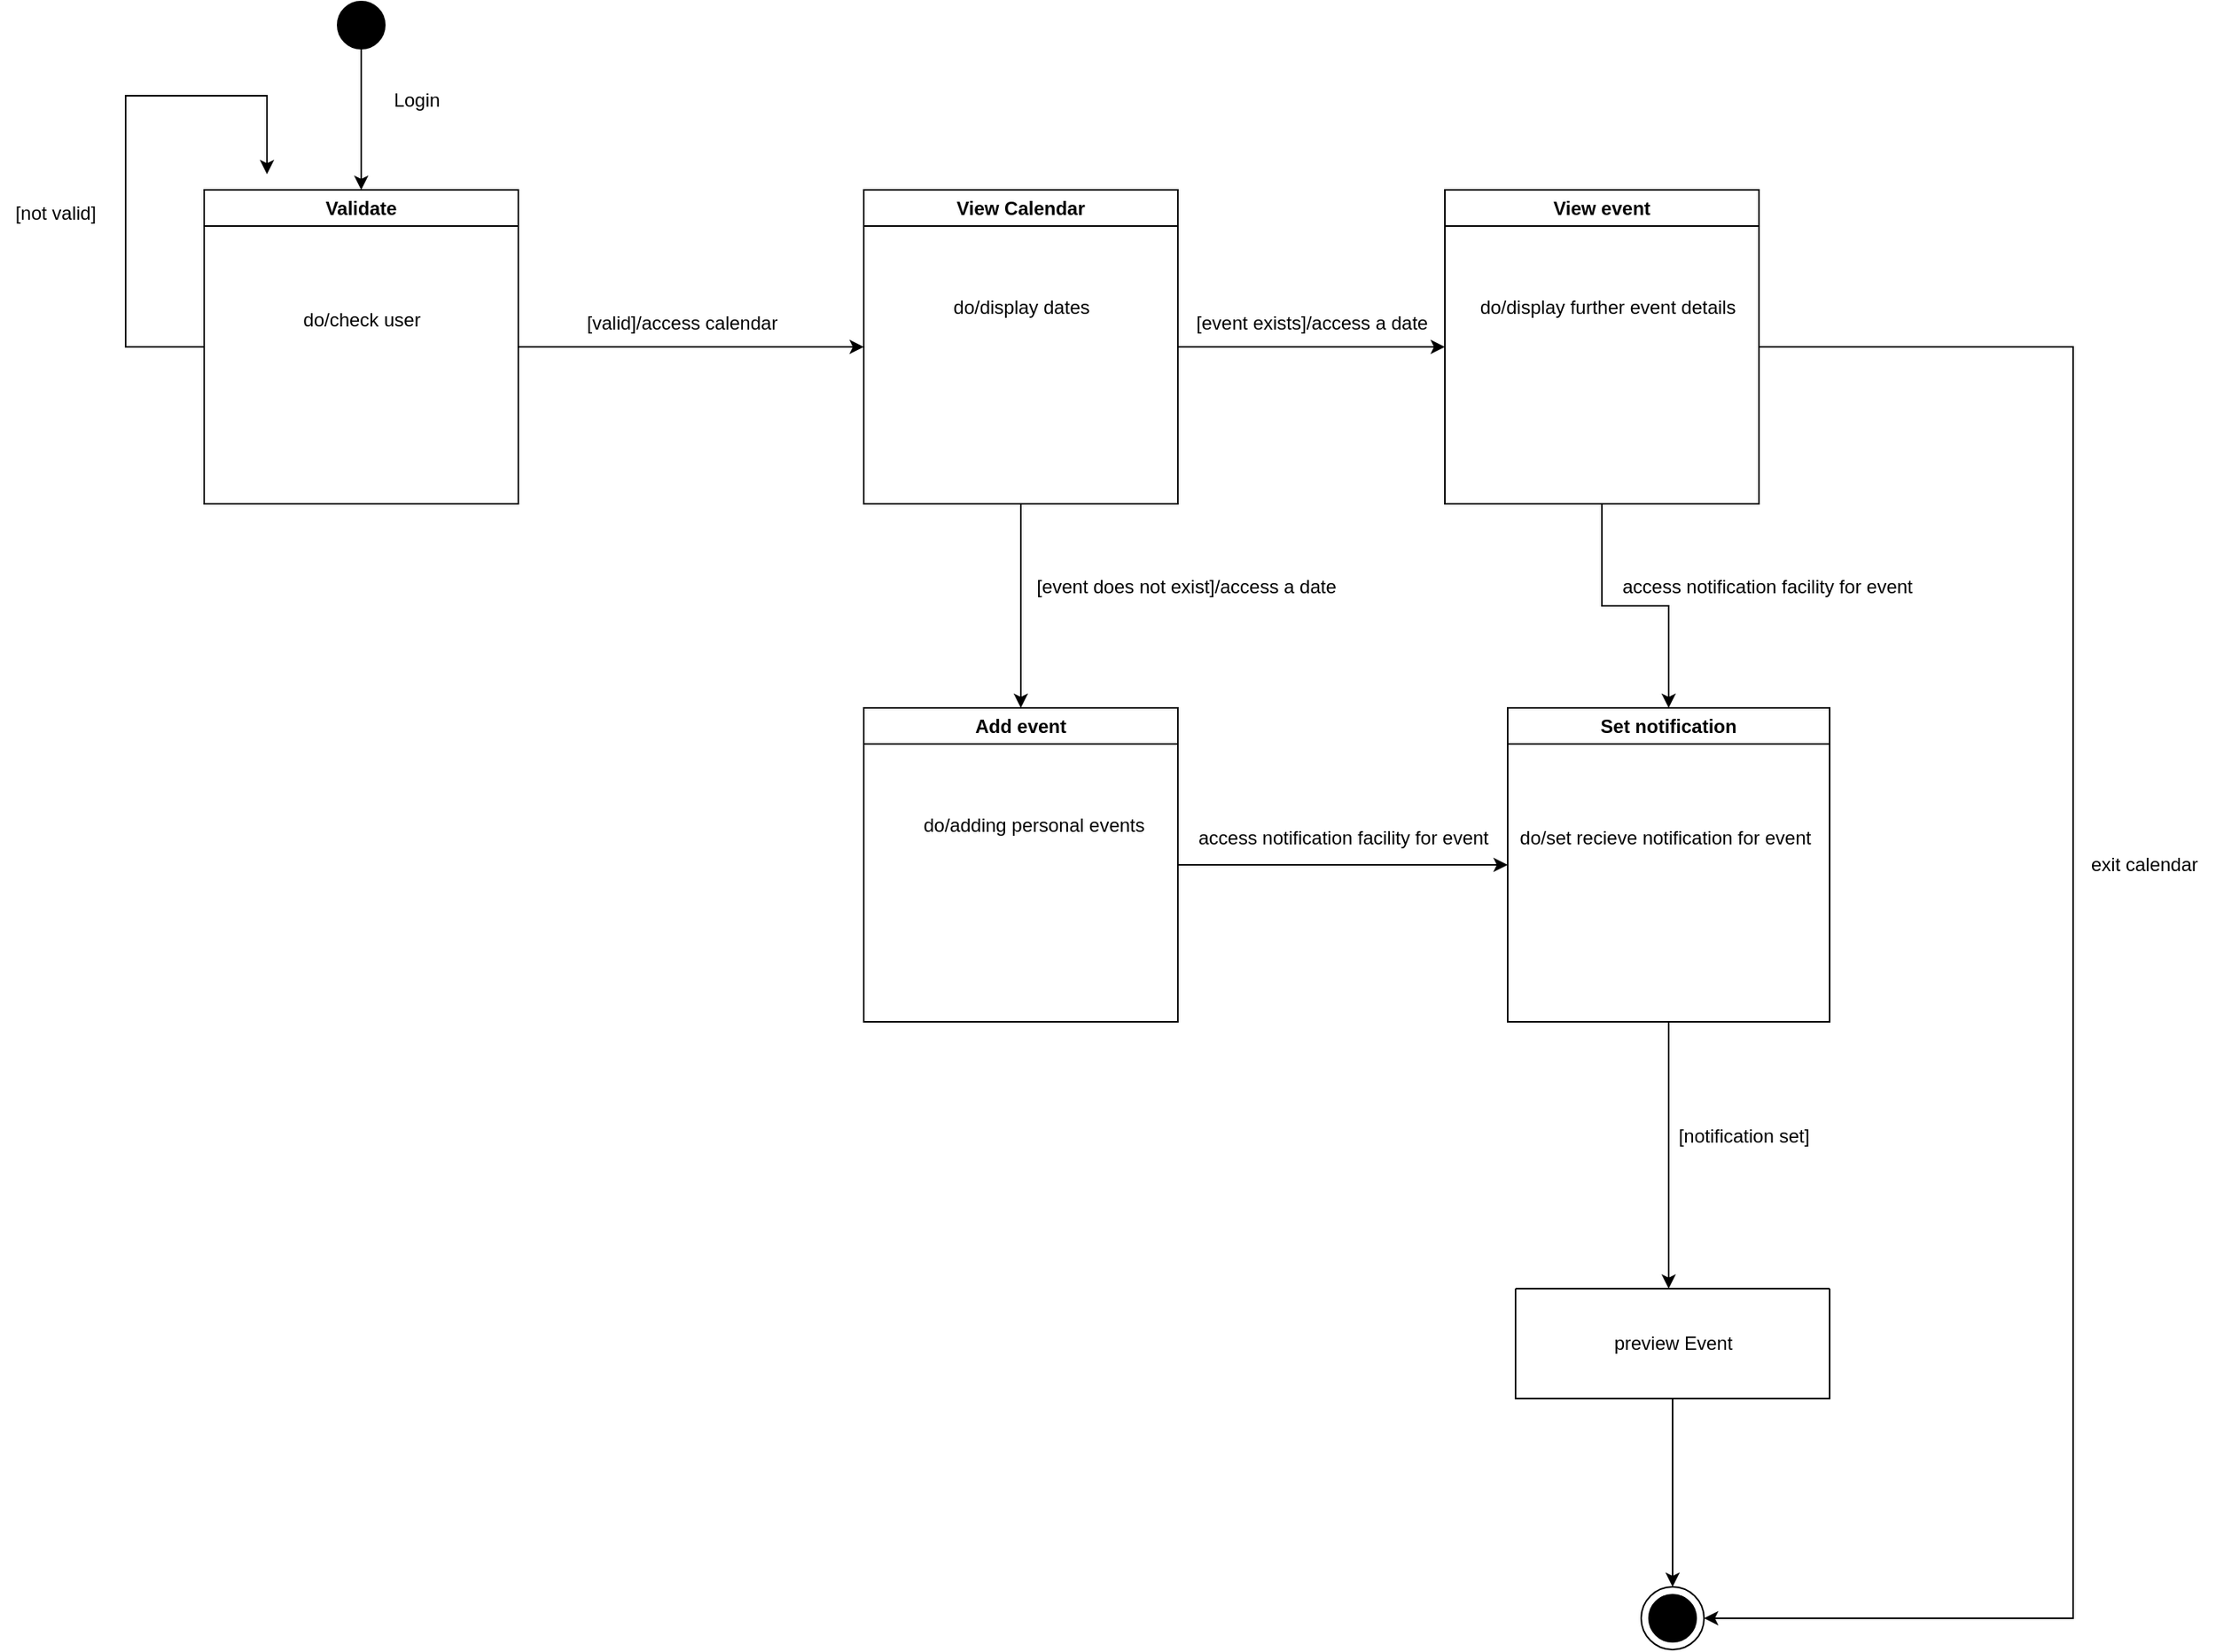 <mxfile version="22.1.11" type="device">
  <diagram name="Page-1" id="00LbwMymcekWZyXn05xI">
    <mxGraphModel dx="1363" dy="761" grid="1" gridSize="10" guides="1" tooltips="1" connect="1" arrows="1" fold="1" page="1" pageScale="1" pageWidth="827" pageHeight="1169" math="0" shadow="0">
      <root>
        <mxCell id="0" />
        <mxCell id="1" parent="0" />
        <mxCell id="OhNUB4fjHs72dxbzbb0K-1" style="edgeStyle=orthogonalEdgeStyle;rounded=0;orthogonalLoop=1;jettySize=auto;html=1;entryX=0.5;entryY=0;entryDx=0;entryDy=0;" edge="1" parent="1" source="OhNUB4fjHs72dxbzbb0K-2" target="OhNUB4fjHs72dxbzbb0K-4">
          <mxGeometry relative="1" as="geometry" />
        </mxCell>
        <mxCell id="OhNUB4fjHs72dxbzbb0K-2" value="" style="ellipse;whiteSpace=wrap;html=1;aspect=fixed;fillColor=#000000;" vertex="1" parent="1">
          <mxGeometry x="265" y="60" width="30" height="30" as="geometry" />
        </mxCell>
        <mxCell id="OhNUB4fjHs72dxbzbb0K-3" style="edgeStyle=orthogonalEdgeStyle;rounded=0;orthogonalLoop=1;jettySize=auto;html=1;exitX=0;exitY=0;exitDx=0;exitDy=0;" edge="1" parent="1" source="OhNUB4fjHs72dxbzbb0K-4">
          <mxGeometry relative="1" as="geometry">
            <mxPoint x="220" y="170" as="targetPoint" />
            <Array as="points">
              <mxPoint x="180" y="280" />
              <mxPoint x="130" y="280" />
              <mxPoint x="130" y="120" />
              <mxPoint x="220" y="120" />
            </Array>
          </mxGeometry>
        </mxCell>
        <mxCell id="OhNUB4fjHs72dxbzbb0K-9" style="edgeStyle=orthogonalEdgeStyle;rounded=0;orthogonalLoop=1;jettySize=auto;html=1;entryX=0;entryY=0.5;entryDx=0;entryDy=0;" edge="1" parent="1" source="OhNUB4fjHs72dxbzbb0K-4" target="OhNUB4fjHs72dxbzbb0K-8">
          <mxGeometry relative="1" as="geometry" />
        </mxCell>
        <mxCell id="OhNUB4fjHs72dxbzbb0K-4" value="Validate" style="swimlane;whiteSpace=wrap;html=1;" vertex="1" parent="1">
          <mxGeometry x="180" y="180" width="200" height="200" as="geometry" />
        </mxCell>
        <mxCell id="OhNUB4fjHs72dxbzbb0K-5" value="do/check user" style="text;html=1;align=center;verticalAlign=middle;resizable=0;points=[];autosize=1;strokeColor=none;fillColor=none;" vertex="1" parent="OhNUB4fjHs72dxbzbb0K-4">
          <mxGeometry x="50" y="68" width="100" height="30" as="geometry" />
        </mxCell>
        <mxCell id="OhNUB4fjHs72dxbzbb0K-6" value="Login" style="text;html=1;align=center;verticalAlign=middle;resizable=0;points=[];autosize=1;strokeColor=none;fillColor=none;" vertex="1" parent="1">
          <mxGeometry x="290" y="108" width="50" height="30" as="geometry" />
        </mxCell>
        <mxCell id="OhNUB4fjHs72dxbzbb0K-7" value="[not valid]" style="text;html=1;align=center;verticalAlign=middle;resizable=0;points=[];autosize=1;strokeColor=none;fillColor=none;" vertex="1" parent="1">
          <mxGeometry x="50" y="180" width="70" height="30" as="geometry" />
        </mxCell>
        <mxCell id="OhNUB4fjHs72dxbzbb0K-13" style="edgeStyle=orthogonalEdgeStyle;rounded=0;orthogonalLoop=1;jettySize=auto;html=1;entryX=0;entryY=0.5;entryDx=0;entryDy=0;" edge="1" parent="1" source="OhNUB4fjHs72dxbzbb0K-8" target="OhNUB4fjHs72dxbzbb0K-12">
          <mxGeometry relative="1" as="geometry" />
        </mxCell>
        <mxCell id="OhNUB4fjHs72dxbzbb0K-17" style="edgeStyle=orthogonalEdgeStyle;rounded=0;orthogonalLoop=1;jettySize=auto;html=1;entryX=0.5;entryY=0;entryDx=0;entryDy=0;" edge="1" parent="1" source="OhNUB4fjHs72dxbzbb0K-8" target="OhNUB4fjHs72dxbzbb0K-16">
          <mxGeometry relative="1" as="geometry" />
        </mxCell>
        <mxCell id="OhNUB4fjHs72dxbzbb0K-8" value="View Calendar" style="swimlane;whiteSpace=wrap;html=1;" vertex="1" parent="1">
          <mxGeometry x="600" y="180" width="200" height="200" as="geometry" />
        </mxCell>
        <mxCell id="OhNUB4fjHs72dxbzbb0K-11" value="do/display dates" style="text;html=1;align=center;verticalAlign=middle;resizable=0;points=[];autosize=1;strokeColor=none;fillColor=none;" vertex="1" parent="OhNUB4fjHs72dxbzbb0K-8">
          <mxGeometry x="45" y="60" width="110" height="30" as="geometry" />
        </mxCell>
        <mxCell id="OhNUB4fjHs72dxbzbb0K-10" value="[valid]/access calendar" style="text;html=1;align=center;verticalAlign=middle;resizable=0;points=[];autosize=1;strokeColor=none;fillColor=none;" vertex="1" parent="1">
          <mxGeometry x="414" y="250" width="140" height="30" as="geometry" />
        </mxCell>
        <mxCell id="OhNUB4fjHs72dxbzbb0K-26" style="edgeStyle=orthogonalEdgeStyle;rounded=0;orthogonalLoop=1;jettySize=auto;html=1;entryX=0.5;entryY=0;entryDx=0;entryDy=0;" edge="1" parent="1" source="OhNUB4fjHs72dxbzbb0K-12" target="OhNUB4fjHs72dxbzbb0K-23">
          <mxGeometry relative="1" as="geometry" />
        </mxCell>
        <mxCell id="OhNUB4fjHs72dxbzbb0K-32" style="edgeStyle=orthogonalEdgeStyle;rounded=0;orthogonalLoop=1;jettySize=auto;html=1;entryX=1;entryY=0.5;entryDx=0;entryDy=0;" edge="1" parent="1" source="OhNUB4fjHs72dxbzbb0K-12" target="OhNUB4fjHs72dxbzbb0K-30">
          <mxGeometry relative="1" as="geometry">
            <mxPoint x="1390" y="900" as="targetPoint" />
            <Array as="points">
              <mxPoint x="1370" y="280" />
              <mxPoint x="1370" y="1090" />
            </Array>
          </mxGeometry>
        </mxCell>
        <mxCell id="OhNUB4fjHs72dxbzbb0K-12" value="View event" style="swimlane;whiteSpace=wrap;html=1;" vertex="1" parent="1">
          <mxGeometry x="970" y="180" width="200" height="200" as="geometry" />
        </mxCell>
        <mxCell id="OhNUB4fjHs72dxbzbb0K-15" value="do/display further event details&amp;nbsp;" style="text;html=1;align=center;verticalAlign=middle;resizable=0;points=[];autosize=1;strokeColor=none;fillColor=none;" vertex="1" parent="OhNUB4fjHs72dxbzbb0K-12">
          <mxGeometry x="10" y="60" width="190" height="30" as="geometry" />
        </mxCell>
        <mxCell id="OhNUB4fjHs72dxbzbb0K-14" value="[event exists]/access a date" style="text;html=1;align=center;verticalAlign=middle;resizable=0;points=[];autosize=1;strokeColor=none;fillColor=none;" vertex="1" parent="1">
          <mxGeometry x="800" y="250" width="170" height="30" as="geometry" />
        </mxCell>
        <mxCell id="OhNUB4fjHs72dxbzbb0K-24" style="edgeStyle=orthogonalEdgeStyle;rounded=0;orthogonalLoop=1;jettySize=auto;html=1;entryX=0;entryY=0.5;entryDx=0;entryDy=0;" edge="1" parent="1" source="OhNUB4fjHs72dxbzbb0K-16" target="OhNUB4fjHs72dxbzbb0K-23">
          <mxGeometry relative="1" as="geometry" />
        </mxCell>
        <mxCell id="OhNUB4fjHs72dxbzbb0K-16" value="Add event" style="swimlane;whiteSpace=wrap;html=1;" vertex="1" parent="1">
          <mxGeometry x="600" y="510" width="200" height="200" as="geometry" />
        </mxCell>
        <mxCell id="OhNUB4fjHs72dxbzbb0K-19" value="do/adding personal events" style="text;html=1;align=center;verticalAlign=middle;resizable=0;points=[];autosize=1;strokeColor=none;fillColor=none;" vertex="1" parent="OhNUB4fjHs72dxbzbb0K-16">
          <mxGeometry x="27.5" y="60" width="160" height="30" as="geometry" />
        </mxCell>
        <mxCell id="OhNUB4fjHs72dxbzbb0K-18" value="[event does not exist]/access a date" style="text;html=1;align=center;verticalAlign=middle;resizable=0;points=[];autosize=1;strokeColor=none;fillColor=none;" vertex="1" parent="1">
          <mxGeometry x="700" y="418" width="210" height="30" as="geometry" />
        </mxCell>
        <mxCell id="OhNUB4fjHs72dxbzbb0K-29" style="edgeStyle=orthogonalEdgeStyle;rounded=0;orthogonalLoop=1;jettySize=auto;html=1;" edge="1" parent="1" source="OhNUB4fjHs72dxbzbb0K-23">
          <mxGeometry relative="1" as="geometry">
            <mxPoint x="1112.5" y="880" as="targetPoint" />
          </mxGeometry>
        </mxCell>
        <mxCell id="OhNUB4fjHs72dxbzbb0K-23" value="Set notification" style="swimlane;whiteSpace=wrap;html=1;" vertex="1" parent="1">
          <mxGeometry x="1010" y="510" width="205" height="200" as="geometry" />
        </mxCell>
        <mxCell id="OhNUB4fjHs72dxbzbb0K-28" value="do/set recieve notification for event" style="text;html=1;align=center;verticalAlign=middle;resizable=0;points=[];autosize=1;strokeColor=none;fillColor=none;" vertex="1" parent="OhNUB4fjHs72dxbzbb0K-23">
          <mxGeometry x="-5" y="68" width="210" height="30" as="geometry" />
        </mxCell>
        <mxCell id="OhNUB4fjHs72dxbzbb0K-25" value="access notification facility for event" style="text;html=1;align=center;verticalAlign=middle;resizable=0;points=[];autosize=1;strokeColor=none;fillColor=none;" vertex="1" parent="1">
          <mxGeometry x="800" y="578" width="210" height="30" as="geometry" />
        </mxCell>
        <mxCell id="OhNUB4fjHs72dxbzbb0K-27" value="access notification facility for event" style="text;html=1;align=center;verticalAlign=middle;resizable=0;points=[];autosize=1;strokeColor=none;fillColor=none;" vertex="1" parent="1">
          <mxGeometry x="1070" y="418" width="210" height="30" as="geometry" />
        </mxCell>
        <mxCell id="OhNUB4fjHs72dxbzbb0K-30" value="" style="ellipse;whiteSpace=wrap;html=1;aspect=fixed;" vertex="1" parent="1">
          <mxGeometry x="1095" y="1070" width="40" height="40" as="geometry" />
        </mxCell>
        <mxCell id="OhNUB4fjHs72dxbzbb0K-31" value="" style="ellipse;whiteSpace=wrap;html=1;aspect=fixed;fillColor=#000000;" vertex="1" parent="1">
          <mxGeometry x="1100" y="1075" width="30" height="30" as="geometry" />
        </mxCell>
        <mxCell id="OhNUB4fjHs72dxbzbb0K-33" value="exit calendar" style="text;html=1;align=center;verticalAlign=middle;resizable=0;points=[];autosize=1;strokeColor=none;fillColor=none;" vertex="1" parent="1">
          <mxGeometry x="1370" y="595" width="90" height="30" as="geometry" />
        </mxCell>
        <mxCell id="OhNUB4fjHs72dxbzbb0K-39" style="edgeStyle=orthogonalEdgeStyle;rounded=0;orthogonalLoop=1;jettySize=auto;html=1;entryX=0.5;entryY=0;entryDx=0;entryDy=0;" edge="1" parent="1" source="OhNUB4fjHs72dxbzbb0K-37" target="OhNUB4fjHs72dxbzbb0K-30">
          <mxGeometry relative="1" as="geometry" />
        </mxCell>
        <mxCell id="OhNUB4fjHs72dxbzbb0K-37" value="" style="swimlane;startSize=0;" vertex="1" parent="1">
          <mxGeometry x="1015" y="880" width="200" height="70" as="geometry" />
        </mxCell>
        <mxCell id="OhNUB4fjHs72dxbzbb0K-38" value="preview Event" style="text;html=1;align=center;verticalAlign=middle;resizable=0;points=[];autosize=1;strokeColor=none;fillColor=none;" vertex="1" parent="OhNUB4fjHs72dxbzbb0K-37">
          <mxGeometry x="50" y="20" width="100" height="30" as="geometry" />
        </mxCell>
        <mxCell id="OhNUB4fjHs72dxbzbb0K-40" value="[notification set]" style="text;html=1;align=center;verticalAlign=middle;resizable=0;points=[];autosize=1;strokeColor=none;fillColor=none;" vertex="1" parent="1">
          <mxGeometry x="1105" y="768" width="110" height="30" as="geometry" />
        </mxCell>
      </root>
    </mxGraphModel>
  </diagram>
</mxfile>
